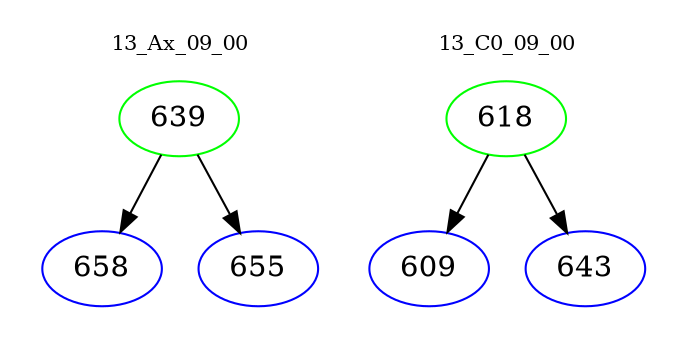 digraph{
subgraph cluster_0 {
color = white
label = "13_Ax_09_00";
fontsize=10;
T0_639 [label="639", color="green"]
T0_639 -> T0_658 [color="black"]
T0_658 [label="658", color="blue"]
T0_639 -> T0_655 [color="black"]
T0_655 [label="655", color="blue"]
}
subgraph cluster_1 {
color = white
label = "13_C0_09_00";
fontsize=10;
T1_618 [label="618", color="green"]
T1_618 -> T1_609 [color="black"]
T1_609 [label="609", color="blue"]
T1_618 -> T1_643 [color="black"]
T1_643 [label="643", color="blue"]
}
}
